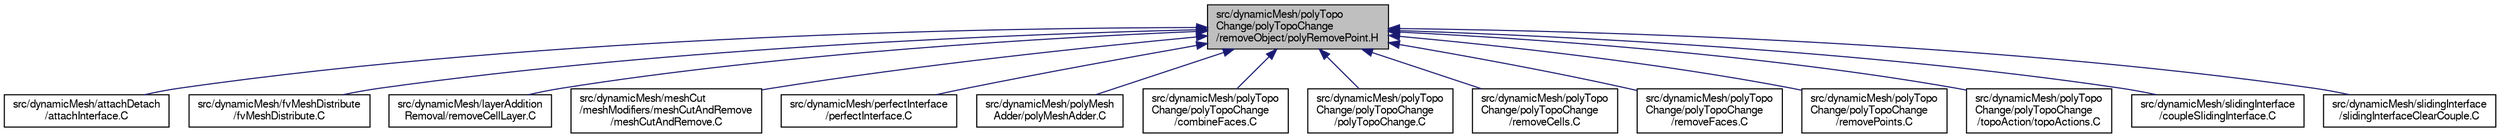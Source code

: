 digraph "src/dynamicMesh/polyTopoChange/polyTopoChange/removeObject/polyRemovePoint.H"
{
  bgcolor="transparent";
  edge [fontname="FreeSans",fontsize="10",labelfontname="FreeSans",labelfontsize="10"];
  node [fontname="FreeSans",fontsize="10",shape=record];
  Node47 [label="src/dynamicMesh/polyTopo\lChange/polyTopoChange\l/removeObject/polyRemovePoint.H",height=0.2,width=0.4,color="black", fillcolor="grey75", style="filled", fontcolor="black"];
  Node47 -> Node48 [dir="back",color="midnightblue",fontsize="10",style="solid",fontname="FreeSans"];
  Node48 [label="src/dynamicMesh/attachDetach\l/attachInterface.C",height=0.2,width=0.4,color="black",URL="$a00374.html"];
  Node47 -> Node49 [dir="back",color="midnightblue",fontsize="10",style="solid",fontname="FreeSans"];
  Node49 [label="src/dynamicMesh/fvMeshDistribute\l/fvMeshDistribute.C",height=0.2,width=0.4,color="black",URL="$a00416.html"];
  Node47 -> Node50 [dir="back",color="midnightblue",fontsize="10",style="solid",fontname="FreeSans"];
  Node50 [label="src/dynamicMesh/layerAddition\lRemoval/removeCellLayer.C",height=0.2,width=0.4,color="black",URL="$a00443.html"];
  Node47 -> Node51 [dir="back",color="midnightblue",fontsize="10",style="solid",fontname="FreeSans"];
  Node51 [label="src/dynamicMesh/meshCut\l/meshModifiers/meshCutAndRemove\l/meshCutAndRemove.C",height=0.2,width=0.4,color="black",URL="$a00506.html"];
  Node47 -> Node52 [dir="back",color="midnightblue",fontsize="10",style="solid",fontname="FreeSans"];
  Node52 [label="src/dynamicMesh/perfectInterface\l/perfectInterface.C",height=0.2,width=0.4,color="black",URL="$a00635.html",tooltip="Best thing is probably to look at attachDetach which does almost exactly the same but for the geometr..."];
  Node47 -> Node53 [dir="back",color="midnightblue",fontsize="10",style="solid",fontname="FreeSans"];
  Node53 [label="src/dynamicMesh/polyMesh\lAdder/polyMeshAdder.C",height=0.2,width=0.4,color="black",URL="$a00650.html"];
  Node47 -> Node54 [dir="back",color="midnightblue",fontsize="10",style="solid",fontname="FreeSans"];
  Node54 [label="src/dynamicMesh/polyTopo\lChange/polyTopoChange\l/combineFaces.C",height=0.2,width=0.4,color="black",URL="$a00704.html"];
  Node47 -> Node55 [dir="back",color="midnightblue",fontsize="10",style="solid",fontname="FreeSans"];
  Node55 [label="src/dynamicMesh/polyTopo\lChange/polyTopoChange\l/polyTopoChange.C",height=0.2,width=0.4,color="black",URL="$a00752.html"];
  Node47 -> Node56 [dir="back",color="midnightblue",fontsize="10",style="solid",fontname="FreeSans"];
  Node56 [label="src/dynamicMesh/polyTopo\lChange/polyTopoChange\l/removeCells.C",height=0.2,width=0.4,color="black",URL="$a00788.html"];
  Node47 -> Node57 [dir="back",color="midnightblue",fontsize="10",style="solid",fontname="FreeSans"];
  Node57 [label="src/dynamicMesh/polyTopo\lChange/polyTopoChange\l/removeFaces.C",height=0.2,width=0.4,color="black",URL="$a39239.html"];
  Node47 -> Node58 [dir="back",color="midnightblue",fontsize="10",style="solid",fontname="FreeSans"];
  Node58 [label="src/dynamicMesh/polyTopo\lChange/polyTopoChange\l/removePoints.C",height=0.2,width=0.4,color="black",URL="$a00809.html"];
  Node47 -> Node59 [dir="back",color="midnightblue",fontsize="10",style="solid",fontname="FreeSans"];
  Node59 [label="src/dynamicMesh/polyTopo\lChange/polyTopoChange\l/topoAction/topoActions.C",height=0.2,width=0.4,color="black",URL="$a00824.html"];
  Node47 -> Node60 [dir="back",color="midnightblue",fontsize="10",style="solid",fontname="FreeSans"];
  Node60 [label="src/dynamicMesh/slidingInterface\l/coupleSlidingInterface.C",height=0.2,width=0.4,color="black",URL="$a00848.html"];
  Node47 -> Node61 [dir="back",color="midnightblue",fontsize="10",style="solid",fontname="FreeSans"];
  Node61 [label="src/dynamicMesh/slidingInterface\l/slidingInterfaceClearCouple.C",height=0.2,width=0.4,color="black",URL="$a00884.html"];
}
